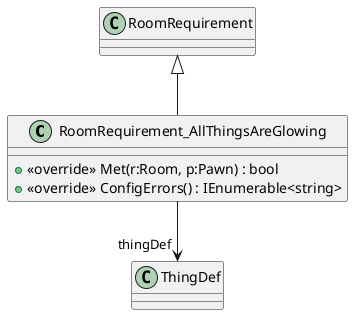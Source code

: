 @startuml
class RoomRequirement_AllThingsAreGlowing {
    + <<override>> Met(r:Room, p:Pawn) : bool
    + <<override>> ConfigErrors() : IEnumerable<string>
}
RoomRequirement <|-- RoomRequirement_AllThingsAreGlowing
RoomRequirement_AllThingsAreGlowing --> "thingDef" ThingDef
@enduml
